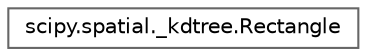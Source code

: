 digraph "Graphical Class Hierarchy"
{
 // LATEX_PDF_SIZE
  bgcolor="transparent";
  edge [fontname=Helvetica,fontsize=10,labelfontname=Helvetica,labelfontsize=10];
  node [fontname=Helvetica,fontsize=10,shape=box,height=0.2,width=0.4];
  rankdir="LR";
  Node0 [id="Node000000",label="scipy.spatial._kdtree.Rectangle",height=0.2,width=0.4,color="grey40", fillcolor="white", style="filled",URL="$de/da1/classscipy_1_1spatial_1_1__kdtree_1_1Rectangle.html",tooltip=" "];
}
